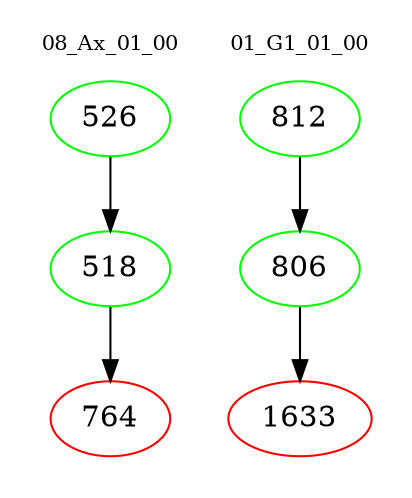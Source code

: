 digraph{
subgraph cluster_0 {
color = white
label = "08_Ax_01_00";
fontsize=10;
T0_526 [label="526", color="green"]
T0_526 -> T0_518 [color="black"]
T0_518 [label="518", color="green"]
T0_518 -> T0_764 [color="black"]
T0_764 [label="764", color="red"]
}
subgraph cluster_1 {
color = white
label = "01_G1_01_00";
fontsize=10;
T1_812 [label="812", color="green"]
T1_812 -> T1_806 [color="black"]
T1_806 [label="806", color="green"]
T1_806 -> T1_1633 [color="black"]
T1_1633 [label="1633", color="red"]
}
}
